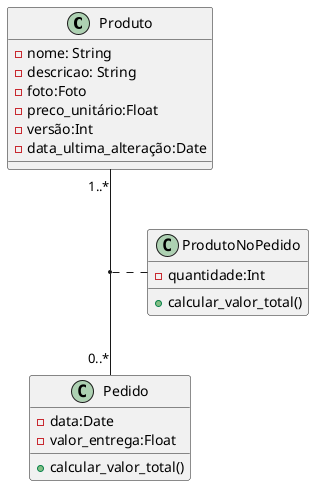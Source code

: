 @startuml
class Produto{
    - nome: String
    - descricao: String
    - foto:Foto
    - preco_unitário:Float
    - versão:Int
    - data_ultima_alteração:Date

}



class Pedido{
  - data:Date
  - valor_entrega:Float
  + calcular_valor_total()

}


class ProdutoNoPedido {
  - quantidade:Int

  + calcular_valor_total()
  
}


Produto "1..*" -- "0..*" Pedido
(Produto, Pedido) .. ProdutoNoPedido

@enduml